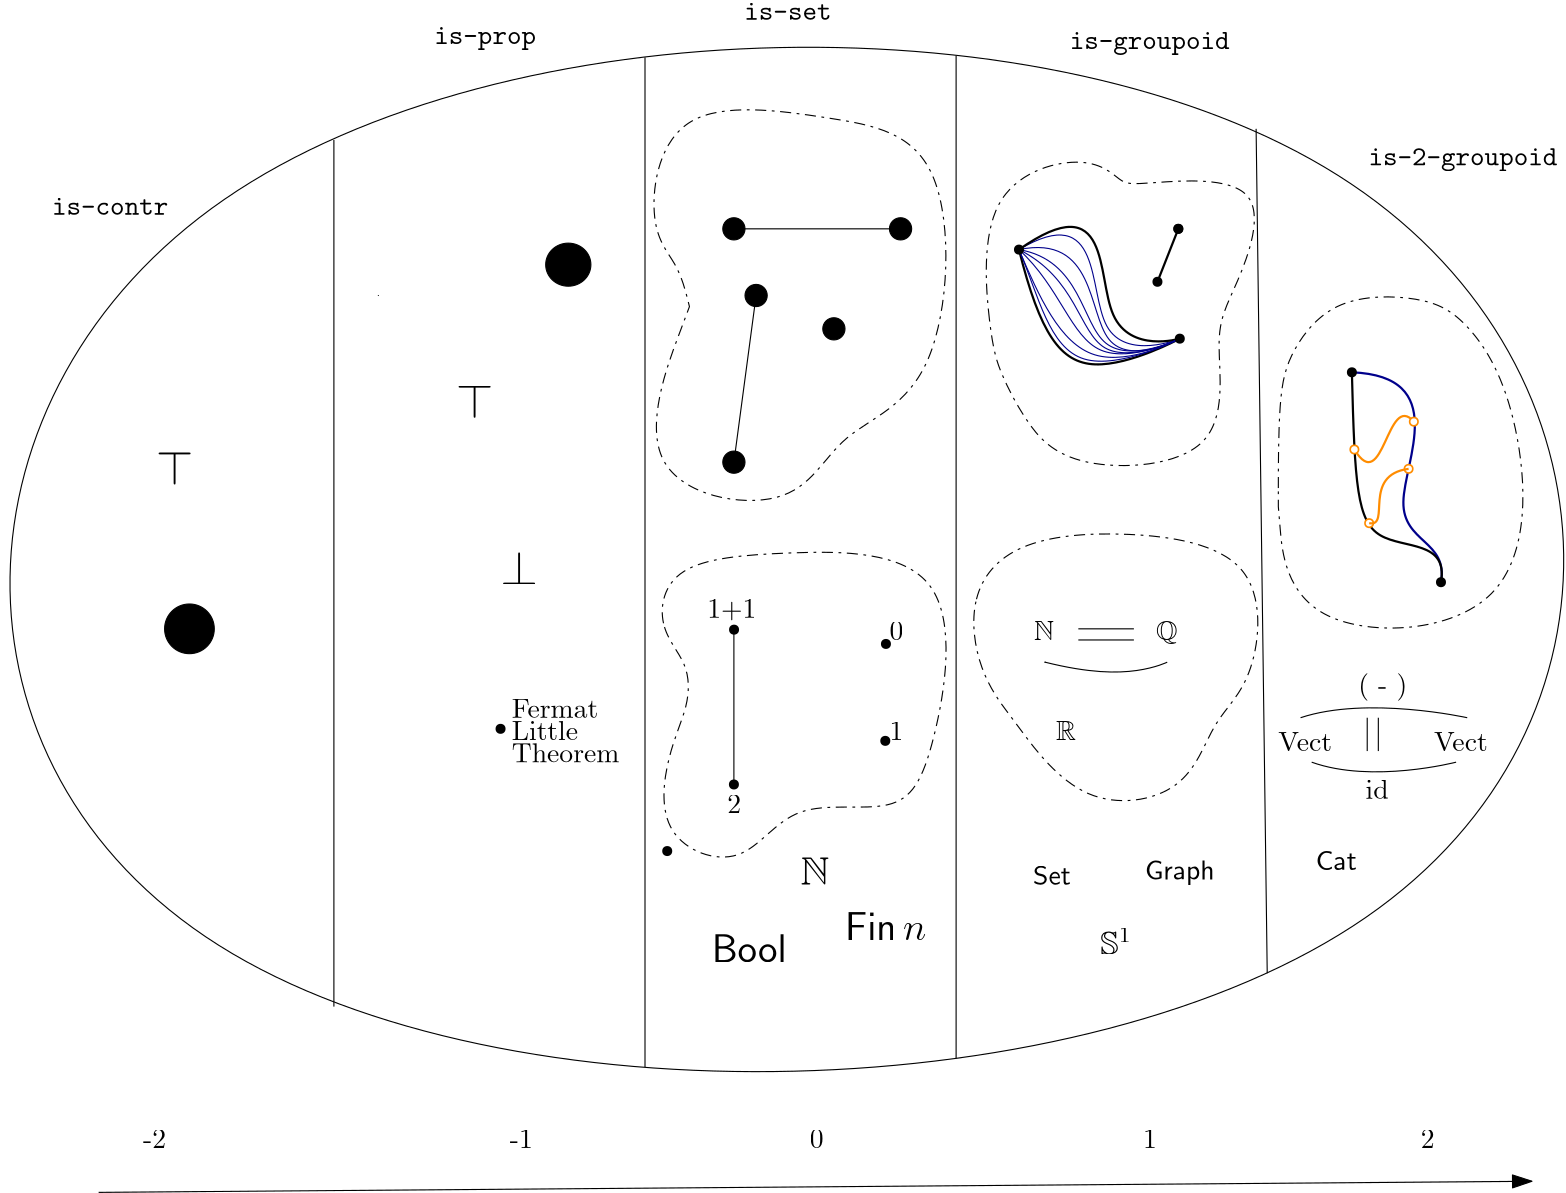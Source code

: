 <?xml version="1.0"?>
<!DOCTYPE ipe SYSTEM "ipe.dtd">
<ipe version="70212" creator="Ipe 7.2.12">
<info created="D:20191024152814" modified="D:20191024232435" tex="pdftex"/>
<preamble>\usepackage{amsmath}
\usepackage{amssymb}
\usepackage{amsfonts}</preamble>
<ipestyle name="basic">
<symbol name="arrow/arc(spx)">
<path stroke="sym-stroke" fill="sym-stroke" pen="sym-pen">
0 0 m
-1 0.333 l
-1 -0.333 l
h
</path>
</symbol>
<symbol name="arrow/farc(spx)">
<path stroke="sym-stroke" fill="white" pen="sym-pen">
0 0 m
-1 0.333 l
-1 -0.333 l
h
</path>
</symbol>
<symbol name="arrow/ptarc(spx)">
<path stroke="sym-stroke" fill="sym-stroke" pen="sym-pen">
0 0 m
-1 0.333 l
-0.8 0 l
-1 -0.333 l
h
</path>
</symbol>
<symbol name="arrow/fptarc(spx)">
<path stroke="sym-stroke" fill="white" pen="sym-pen">
0 0 m
-1 0.333 l
-0.8 0 l
-1 -0.333 l
h
</path>
</symbol>
<symbol name="mark/circle(sx)" transformations="translations">
<path fill="sym-stroke">
0.6 0 0 0.6 0 0 e
0.4 0 0 0.4 0 0 e
</path>
</symbol>
<symbol name="mark/disk(sx)" transformations="translations">
<path fill="sym-stroke">
0.6 0 0 0.6 0 0 e
</path>
</symbol>
<symbol name="mark/fdisk(sfx)" transformations="translations">
<group>
<path fill="sym-fill">
0.5 0 0 0.5 0 0 e
</path>
<path fill="sym-stroke" fillrule="eofill">
0.6 0 0 0.6 0 0 e
0.4 0 0 0.4 0 0 e
</path>
</group>
</symbol>
<symbol name="mark/box(sx)" transformations="translations">
<path fill="sym-stroke" fillrule="eofill">
-0.6 -0.6 m
0.6 -0.6 l
0.6 0.6 l
-0.6 0.6 l
h
-0.4 -0.4 m
0.4 -0.4 l
0.4 0.4 l
-0.4 0.4 l
h
</path>
</symbol>
<symbol name="mark/square(sx)" transformations="translations">
<path fill="sym-stroke">
-0.6 -0.6 m
0.6 -0.6 l
0.6 0.6 l
-0.6 0.6 l
h
</path>
</symbol>
<symbol name="mark/fsquare(sfx)" transformations="translations">
<group>
<path fill="sym-fill">
-0.5 -0.5 m
0.5 -0.5 l
0.5 0.5 l
-0.5 0.5 l
h
</path>
<path fill="sym-stroke" fillrule="eofill">
-0.6 -0.6 m
0.6 -0.6 l
0.6 0.6 l
-0.6 0.6 l
h
-0.4 -0.4 m
0.4 -0.4 l
0.4 0.4 l
-0.4 0.4 l
h
</path>
</group>
</symbol>
<symbol name="mark/cross(sx)" transformations="translations">
<group>
<path fill="sym-stroke">
-0.43 -0.57 m
0.57 0.43 l
0.43 0.57 l
-0.57 -0.43 l
h
</path>
<path fill="sym-stroke">
-0.43 0.57 m
0.57 -0.43 l
0.43 -0.57 l
-0.57 0.43 l
h
</path>
</group>
</symbol>
<symbol name="arrow/fnormal(spx)">
<path stroke="sym-stroke" fill="white" pen="sym-pen">
0 0 m
-1 0.333 l
-1 -0.333 l
h
</path>
</symbol>
<symbol name="arrow/pointed(spx)">
<path stroke="sym-stroke" fill="sym-stroke" pen="sym-pen">
0 0 m
-1 0.333 l
-0.8 0 l
-1 -0.333 l
h
</path>
</symbol>
<symbol name="arrow/fpointed(spx)">
<path stroke="sym-stroke" fill="white" pen="sym-pen">
0 0 m
-1 0.333 l
-0.8 0 l
-1 -0.333 l
h
</path>
</symbol>
<symbol name="arrow/linear(spx)">
<path stroke="sym-stroke" pen="sym-pen">
-1 0.333 m
0 0 l
-1 -0.333 l
</path>
</symbol>
<symbol name="arrow/fdouble(spx)">
<path stroke="sym-stroke" fill="white" pen="sym-pen">
0 0 m
-1 0.333 l
-1 -0.333 l
h
-1 0 m
-2 0.333 l
-2 -0.333 l
h
</path>
</symbol>
<symbol name="arrow/double(spx)">
<path stroke="sym-stroke" fill="sym-stroke" pen="sym-pen">
0 0 m
-1 0.333 l
-1 -0.333 l
h
-1 0 m
-2 0.333 l
-2 -0.333 l
h
</path>
</symbol>
<pen name="heavier" value="0.8"/>
<pen name="fat" value="1.2"/>
<pen name="ultrafat" value="2"/>
<symbolsize name="large" value="5"/>
<symbolsize name="small" value="2"/>
<symbolsize name="tiny" value="1.1"/>
<arrowsize name="large" value="10"/>
<arrowsize name="small" value="5"/>
<arrowsize name="tiny" value="3"/>
<color name="red" value="1 0 0"/>
<color name="green" value="0 1 0"/>
<color name="blue" value="0 0 1"/>
<color name="yellow" value="1 1 0"/>
<color name="orange" value="1 0.647 0"/>
<color name="gold" value="1 0.843 0"/>
<color name="purple" value="0.627 0.125 0.941"/>
<color name="gray" value="0.745"/>
<color name="brown" value="0.647 0.165 0.165"/>
<color name="navy" value="0 0 0.502"/>
<color name="pink" value="1 0.753 0.796"/>
<color name="seagreen" value="0.18 0.545 0.341"/>
<color name="turquoise" value="0.251 0.878 0.816"/>
<color name="violet" value="0.933 0.51 0.933"/>
<color name="darkblue" value="0 0 0.545"/>
<color name="darkcyan" value="0 0.545 0.545"/>
<color name="darkgray" value="0.663"/>
<color name="darkgreen" value="0 0.392 0"/>
<color name="darkmagenta" value="0.545 0 0.545"/>
<color name="darkorange" value="1 0.549 0"/>
<color name="darkred" value="0.545 0 0"/>
<color name="lightblue" value="0.678 0.847 0.902"/>
<color name="lightcyan" value="0.878 1 1"/>
<color name="lightgray" value="0.827"/>
<color name="lightgreen" value="0.565 0.933 0.565"/>
<color name="lightyellow" value="1 1 0.878"/>
<dashstyle name="dashed" value="[4] 0"/>
<dashstyle name="dotted" value="[1 3] 0"/>
<dashstyle name="dash dotted" value="[4 2 1 2] 0"/>
<dashstyle name="dash dot dotted" value="[4 2 1 2 1 2] 0"/>
<textsize name="large" value="\large"/>
<textsize name="Large" value="\Large"/>
<textsize name="LARGE" value="\LARGE"/>
<textsize name="huge" value="\huge"/>
<textsize name="Huge" value="\Huge"/>
<textsize name="small" value="\small"/>
<textsize name="footnote" value="\footnotesize"/>
<textsize name="tiny" value="\tiny"/>
<textstyle name="center" begin="\begin{center}" end="\end{center}"/>
<textstyle name="itemize" begin="\begin{itemize}" end="\end{itemize}"/>
<textstyle name="item" begin="\begin{itemize}\item{}" end="\end{itemize}"/>
<gridsize name="4 pts" value="4"/>
<gridsize name="8 pts (~3 mm)" value="8"/>
<gridsize name="16 pts (~6 mm)" value="16"/>
<gridsize name="32 pts (~12 mm)" value="32"/>
<gridsize name="10 pts (~3.5 mm)" value="10"/>
<gridsize name="20 pts (~7 mm)" value="20"/>
<gridsize name="14 pts (~5 mm)" value="14"/>
<gridsize name="28 pts (~10 mm)" value="28"/>
<gridsize name="56 pts (~20 mm)" value="56"/>
<anglesize name="90 deg" value="90"/>
<anglesize name="60 deg" value="60"/>
<anglesize name="45 deg" value="45"/>
<anglesize name="30 deg" value="30"/>
<anglesize name="22.5 deg" value="22.5"/>
<opacity name="10%" value="0.1"/>
<opacity name="30%" value="0.3"/>
<opacity name="50%" value="0.5"/>
<opacity name="75%" value="0.75"/>
<tiling name="falling" angle="-60" step="4" width="1"/>
<tiling name="rising" angle="30" step="4" width="1"/>
</ipestyle>
<page>
<layer name="alpha"/>
<view layers="alpha" active="alpha"/>
<path layer="alpha" matrix="0.346598 -0.265202 0.268508 0.350919 148.367 504.67" stroke="darkblue">
138 682 m
168 756
240 622
288 704
288 704 c
</path>
<path matrix="0.346598 -0.265202 0.268508 0.350919 148.367 504.67" stroke="darkblue">
138 682 m
180 730
250 620
288 704
288 704 c
</path>
<path matrix="1 0 0 1 -11.3074 -21.124" stroke="black">
-4 408
624 424
600 824
8 812 u
</path>
<path matrix="1 0 0 1 -3.30742 -21.124" stroke="black" dash="dash dotted">
376 684
372 696
368 752
408 764
420 752
424 752
476 756
460 712
452 700
460 652
400 648
384 668 u
</path>
<path matrix="0.346598 -0.265202 0.268508 0.350919 148.367 504.67" stroke="black" pen="heavier">
138 682 m
166 770
238 636
288 704
288 704 c
</path>
<path matrix="0.346598 -0.265202 0.268508 0.350919 148.367 504.67" stroke="black" pen="heavier">
138 682 m
194 638
250 620
288 704
288 704 c
</path>
<path matrix="0.346598 -0.265202 0.268508 0.350919 148.367 504.67" stroke="darkblue">
138 682 m
174 662
250 620
288 704
288 704 c
</path>
<path matrix="0.346598 -0.265202 0.268508 0.350919 148.367 504.67" stroke="darkblue">
138 682 m
184 678
248 624
288 704
288 704 c
</path>
<path matrix="0.346598 -0.265202 0.268508 0.350919 148.367 504.67" stroke="darkblue">
138 682 m
190 692
248 624
288 704
288 704 c
</path>
<path matrix="0.346598 -0.265202 0.268508 0.350919 148.367 504.67" stroke="darkblue">
138 682 m
184 706
248 624
288 704
288 704 c
</path>
<path matrix="0.346598 -0.265202 0.268508 0.350919 148.367 504.67" stroke="darkblue">
138 682 m
174 662
240 604
288 704
288 704 c
</path>
<path matrix="1 0 0 1 -11.3074 -21.124" stroke="black" dash="dotted" pen="heavier">
32 672 m
32 672 l
</path>
<path matrix="1 0 0 1 -11.3074 -21.124" stroke="black" dash="dotted" pen="heavier">
32 672 m
32 672 l
</path>
<path matrix="1 0 0 1 -11.3074 -21.124" stroke="black" dash="dotted" pen="heavier">
48 640 m
48 640 l
</path>
<path matrix="1 0 0 1 -11.3074 -21.124" stroke="black" dash="dotted" pen="heavier">
48 640 m
48 640 l
</path>
<path matrix="1 0 0 1 -11.3074 -21.124" stroke="black" dash="dotted" pen="heavier">
36 624 m
36 624 l
</path>
<path matrix="1 0 0 1 -11.3074 -21.124" stroke="black" dash="dotted" pen="heavier">
32 608 m
32 608 l
</path>
<path matrix="1 0 0 1 -11.3074 -21.124" stroke="black" dash="dotted" pen="heavier">
28 656 m
28 656 l
</path>
<path matrix="1 0 0 1 -11.3074 -21.124" stroke="black" dash="dotted">
24 624 m
24 624 l
</path>
<path matrix="1 0 0 1 -11.3074 -21.124" stroke="black" dash="dotted">
32 664 m
32 664 l
</path>
<path matrix="7 0 0 0.818182 -251.307 85.785" stroke="black" dash="dotted">
40 588 m
40 588 l
</path>
<path matrix="1 0 0 1 -11.3074 -21.124" stroke="black" dash="dotted">
36 600 m
36 600 l
</path>
<path matrix="1 0 0 1 -11.3074 -21.124" stroke="black" dash="dotted">
64 548 m
64 548 l
</path>
<path matrix="1 0 0 1 -11.3074 -21.124" stroke="black" pen="0.4">
144 456 m
144 704 l
144 768 l
</path>
<path matrix="1 0 0 1 -11.3074 -21.124" stroke="black" cap="1">
160 712 m
160 712 l
</path>
<path matrix="1 0 0 1 -11.3074 -21.124" stroke="black">
240 616 m
240 616 l
240 616 l
</path>
<path matrix="1 0 0 1 -11.3074 -21.124" stroke="black">
256 434.225 m
256 797.715 l
</path>
<path matrix="1 0 0 1 -11.3074 -21.124" stroke="black">
368 437.383 m
368 798.304 l
</path>
<path matrix="1 0 0 1 -11.3074 -21.124" stroke="black">
480 468 m
476 772 l
</path>
<path matrix="0.642976 0 0 0.612574 98.7696 327.08" stroke="black" fill="black">
12.6491 0 0 12.6491 184 612 e
</path>
<text matrix="1 0 0 1 0.692584 46.876" transformations="translations" pos="212 500" stroke="black" type="label" width="0" height="0" depth="0" valign="baseline"></text>
<text matrix="1 0 0 1 12.6926 50.876" transformations="translations" pos="184 488" stroke="black" type="label" width="31.161" height="6.808" depth="0" valign="baseline">Fermat</text>
<text transformations="translations" pos="44 384" stroke="black" type="label" width="0" height="0" depth="0" valign="baseline"></text>
<text matrix="1 0 0 1 0.692584 66.876" transformations="translations" pos="196 464" stroke="black" type="label" width="23.938" height="6.918" depth="0" valign="baseline">Little</text>
<text matrix="1 0 0 1 -7.30742 70.876" transformations="translations" pos="204 452" stroke="black" type="label" width="38.771" height="6.918" depth="0" valign="baseline">Theorem</text>
<path matrix="1 0 0 1 -11.3074 -21.124" stroke="black" dash="dash dotted">
272 708
268 724
256 736
264 784
324 776
368 768
364 676
324 664
312 632
248 644
272 708
272 708
272 708
272 708
272 708 u
</path>
<path matrix="1 0 0 1 -11.3074 -21.124" stroke="black">
288 736 m
348 736 l
</path>
<path matrix="1 0 0 1 -11.3074 -21.124" stroke="black">
296 712 m
288 652 l
</path>
<path matrix="1 0 0 1 -11.3074 -21.124" stroke="black" fill="black">
4 0 0 4 288 736 e
</path>
<path matrix="1 0 0 1 -11.3074 -21.124" stroke="black" fill="black">
4 0 0 4 348 736 e
</path>
<path matrix="1 0 0 1 -11.3074 -21.124" stroke="black" fill="black">
4 0 0 4 296 712 e
</path>
<path matrix="1 0 0 1 -11.3074 -21.124" stroke="black" fill="black">
4 0 0 4 288 652 e
</path>
<path matrix="1 0 0 1 -11.3074 -21.124" stroke="black" fill="black">
4 0 0 4 324 700 e
</path>
<path matrix="1 0 0 1 -11.3074 -21.124" stroke="black" dash="dash dotted">
272 580
260 592
264 616
304 620
372 620
360 544
348 524
308 532
292 504
260 516
264 548
272 564 u
</path>
<path matrix="1 0 0 1 -11.3074 -21.124" stroke="black">
288 592 m
288 536 l
</path>
<text matrix="1 0 0 1 -16.931 -29.1617" transformations="translations" pos="284 604" stroke="black" type="label" width="17.711" height="6.421" depth="0.83" valign="baseline">1+1</text>
<text matrix="1 0 0 1 -13.6962 -23.5459" transformations="translations" pos="288 528" stroke="black" type="label" width="4.981" height="6.42" depth="0" valign="baseline">2</text>
<text matrix="1 0 0 1 -11.3074 -21.124" transformations="translations" pos="344 588" stroke="black" type="label" width="4.981" height="6.42" depth="0" valign="baseline">0</text>
<text matrix="1 0 0 1 -11.3074 -21.124" transformations="translations" pos="344 552" stroke="black" type="label" width="4.981" height="6.42" depth="0" valign="baseline">1</text>
<text matrix="1 0 0 1 -11.3074 -21.124" transformations="translations" pos="312 500" stroke="black" type="label" width="10.361" height="9.883" depth="0" valign="baseline" size="Large" style="math">\mathbb{N}</text>
<text matrix="1 0 0 1 -11.3074 -21.124" transformations="translations" pos="328 480" stroke="black" type="label" width="29.265" height="9.963" depth="0" valign="baseline" size="Large" style="math">\mathsf{Fin}\,n</text>
<path matrix="1 0 0 1 -11.3074 -21.124" stroke="black" dash="dash dotted">
376 576
372 604
388 624
428 628
480 620
476 572
460 560
452.004 532.099
413.268 526.074
388 560
388 560 u
</path>
<path matrix="1 0 0 1 -11.3074 -21.124" stroke="black" dash="dash dotted">
396 752 m
396 752 l
</path>
<path matrix="1 0 0 1 -11.3074 -21.124" stroke="black">
396 752 m
396 752 l
</path>
<path matrix="1 0 0 1 -11.3074 -21.124" stroke="black" dash="dash dotted">
484 636
484 636
484 676
488 692
504 712
536 712
552 704
572 672
576 592
488 588
484 636
484 636 u
</path>
<path matrix="1 0 0 1 -11.3074 -21.124" stroke="black" dash="dash dotted">
488 696 m
488 696 l
</path>
<text matrix="1 0 0 1 0.409251 -5.28723" transformations="translations" pos="384 484" stroke="black" type="label" width="13.56" height="6.918" depth="0" valign="baseline" style="math">\mathsf{Set}</text>
<text matrix="1 0 0 1 -27.3074 -5.124" transformations="translations" pos="420 536" stroke="black" type="label" width="7.195" height="6.863" depth="0" valign="baseline" style="math">\mathbb{R}</text>
<text matrix="1 0 0 1 -11.3074 -21.124" transformations="translations" pos="396 588" stroke="black" type="label" width="7.195" height="6.863" depth="0" valign="baseline" style="math">\mathbb{N}</text>
<text matrix="1 0 0 1 -15.3074 -25.124" transformations="translations" pos="444 592" stroke="black" type="label" width="7.749" height="6.864" depth="1.66" valign="baseline" style="math">\mathbb{Q}</text>
<path matrix="1 0 0 1 -11.3074 -21.124" stroke="black">
412 592 m
432 592 l
</path>
<path matrix="1 0 0 1 -15.3074 -21.124" stroke="black">
416 588 m
436 588 l
</path>
<path matrix="1 0 0 1 -11.3074 -21.124" stroke="black">
400 580 m
416 576
436 576
444 580
444 580 c
</path>
<path matrix="1 0 0 1 -11.3074 -21.124" stroke="black" cap="1">
400 580 m
400 580 l
</path>
<path matrix="1 0 0 1 -11.3074 -21.124" stroke="black" cap="1">
400 580 m
400 580 l
</path>
<text matrix="1 0 0 1 -15.3074 -33.124" transformations="translations" pos="488 560" stroke="black" type="label" width="19.372" height="6.808" depth="0" valign="baseline">Vect</text>
<text matrix="1 0 0 1 -11.3074 -41.124" transformations="translations" pos="540 568" stroke="black" type="label" width="19.372" height="6.808" depth="0" valign="baseline">Vect</text>
<text matrix="1 0 0 1 -29.8502 -35.9418" transformations="translations" pos="516 520" stroke="black" type="label" width="14.75" height="6.918" depth="0" valign="baseline" style="math">\mathsf{Cat}</text>
<path stroke="black" arrow="normal/normal">
48 368 m
564 372 l
</path>
<text matrix="1 0 0 1 0 -8" transformations="translations" pos="304 392" stroke="black" type="label" width="4.981" height="6.42" depth="0" valign="baseline">0</text>
<text matrix="1 0 0 1 0 -8" transformations="translations" pos="196 392" stroke="black" type="label" width="8.302" height="6.42" depth="0" valign="baseline">-1</text>
<text matrix="1 0 0 1 0 -12" transformations="translations" pos="64 396" stroke="black" type="label" width="8.302" height="6.42" depth="0" valign="baseline">-2</text>
<text matrix="1 0 0 1 0 -4" transformations="translations" pos="424 388" stroke="black" type="label" width="4.981" height="6.42" depth="0" valign="baseline">1</text>
<text matrix="1 0 0 1 0 -4" transformations="translations" pos="524 388" stroke="black" type="label" width="4.981" height="6.42" depth="0" valign="baseline">2</text>
<path matrix="1 0 0 1 -15.3074 -29.124" stroke="black">
520 568 m
520 556 l
520 556 l
</path>
<path matrix="1 0 0 1 -15.3074 -29.124" stroke="black" fill="black">
524 568 m
524 556 l
</path>
<path matrix="1 0 0 1 -11.3074 -21.124" stroke="black">
496 544 m
517.735 536.154
548 544
548 544 c
</path>
<text matrix="1 0 0 1 -15.888 -30.2519" transformations="translations" pos="520 540" stroke="black" type="label" width="8.302" height="6.918" depth="0" valign="baseline">id</text>
<path matrix="1 0 0 1 -11.3074 -21.124" stroke="black">
492 560 m
516 568
552 560
552 560 c
</path>
<text matrix="1 0 0 1 -14.5668 -28.5318" transformations="translations" pos="516 576" stroke="black" type="label" width="17.711" height="7.473" depth="2.49" valign="baseline">( - )</text>
<path matrix="1 0 0 1 -11.3074 -21.124" stroke="black" fill="black">
8.94427 0 0 8.94427 92 592 e
</path>
<text matrix="1 0 0 1 4.69258 -33.124" transformations="translations" pos="188 620" stroke="black" type="label" width="13.39" height="11.955" depth="0" valign="baseline" size="LARGE" style="math">\bot</text>
<use matrix="0.346598 -0.265202 0.268508 0.350919 148.367 504.67" name="mark/disk(sx)" pos="138 682" size="normal" stroke="black"/>
<use matrix="0.346598 -0.265202 0.268508 0.350919 148.367 504.67" name="mark/disk(sx)" pos="288 704" size="normal" stroke="black"/>
<use matrix="1 0 0 1 -11.3074 -21.124" name="mark/disk(sx)" pos="448 736" size="normal" stroke="black"/>
<use matrix="1 0 0 1 -11.3074 -21.124" name="mark/disk(sx)" pos="448 736" size="normal" stroke="black"/>
<text matrix="1 0 0 1 -27.3074 -49.124" transformations="translations" pos="96 672" stroke="black" type="label" width="13.39" height="11.955" depth="0" valign="baseline" size="LARGE" style="math">\top</text>
<text matrix="1 0 0 1 80.6926 -25.124" transformations="translations" pos="96 672" stroke="black" type="label" width="13.39" height="11.955" depth="0" valign="baseline" size="LARGE" style="math">\top</text>
<text matrix="1 0 0 1 -43.3074 -49.124" transformations="translations" pos="312 500" stroke="black" type="label" width="27.065" height="9.963" depth="0" valign="baseline" size="Large" style="math">\mathsf{Bool}</text>
<use matrix="1 0 0 1 -11.3074 -21.124" name="mark/disk(sx)" pos="204 556" size="normal" stroke="black"/>
<use matrix="1 0 0 1 -11.3074 -21.124" name="mark/disk(sx)" pos="264 512" size="normal" stroke="black"/>
<use matrix="1 0 0 1 -11.3074 -21.124" name="mark/disk(sx)" pos="288.058 591.702" size="normal" stroke="black"/>
<use matrix="1 0 0 1 -11.3074 -21.124" name="mark/disk(sx)" pos="288.008 535.965" size="normal" stroke="black"/>
<use matrix="1 0 0 1 -11.3074 -21.124" name="mark/disk(sx)" pos="342.738 586.562" size="normal" stroke="black"/>
<use matrix="1 0 0 1 -11.3074 -21.124" name="mark/disk(sx)" pos="342.504 551.67" size="normal" stroke="black"/>
<text matrix="1 0 0 1 -22.2005 -1.90272" transformations="translations" pos="446.87 482.575" stroke="black" type="label" width="25.128" height="6.926" depth="1.93" valign="baseline" style="math">\mathsf{Graph}</text>
<text matrix="1 0 0 1 1.42876 -106.443" transformations="translations" pos="407.149 560.122" stroke="black" type="label" width="11.374" height="9.475" depth="0" valign="baseline" size="large" style="math">\mathbb{S}^1</text>
<use matrix="1 0 0 1 -11.3074 -21.124" name="mark/disk(sx)" pos="440.482 716.938" size="normal" stroke="black"/>
<path matrix="1 0 0 1 -11.3074 -21.124" stroke="black" pen="heavier">
440.482 716.938 m
448 736 l
448 736 l
</path>
<path matrix="1 0 0 1 3.62212 -16.9496" stroke="darkblue" pen="heavier">
495.55 680.173 m
531.044 678.802
497.534 617.764
530.241 619.649
527.623 604.616 c
</path>
<path matrix="1 0 0 1 3.62212 -16.9496" stroke="black" pen="heavier">
495.55 680.173 m
496.578 639.461
498.216 613.414
530.241 619.649
527.623 604.616 c
</path>
<use matrix="0.132536 -0.385252 0.321295 0.248509 261.76 546.905" name="mark/disk(sx)" pos="138 682" size="normal" stroke="black"/>
<use matrix="0.132536 -0.385252 0.321295 0.248509 266.884 523.669" name="mark/disk(sx)" pos="288 704" size="normal" stroke="black"/>
<path matrix="1 0 0 1 3.62212 -16.9496" stroke="darkorange" pen="heavier">
496.448 652.389 m
506.973 635.075
508.206 673.538
517.849 662.404 c
</path>
<use matrix="1 0 0 1 3.62212 -16.9496" name="mark/fdisk(sfx)" pos="501.769 625.87" size="normal" stroke="darkorange" fill="white"/>
<use matrix="1 0 0 1 3.62212 -16.9496" name="mark/fdisk(sfx)" pos="515.965 645.423" size="normal" stroke="darkorange" fill="white"/>
<use matrix="1 0 0 1 3.62212 -16.9496" name="mark/fdisk(sfx)" pos="496.448 652.389" size="normal" stroke="darkorange" fill="white"/>
<use matrix="1 0 0 1 3.62212 -16.9496" name="mark/fdisk(sfx)" pos="517.849 662.404" size="normal" stroke="darkorange" fill="white"/>
<path matrix="1 0 0 1 3.62212 -16.9496" stroke="darkorange" pen="heavier">
501.769 625.87 m
509.746 624.349
499.045 643.221
515.965 645.423 c
</path>
<text matrix="1 0 0 1 -6.30288 -45.829" transformations="translations" pos="37.5152 765.784" stroke="black" type="label" width="41.843" height="6.088" depth="0" valign="baseline">\texttt{is-contr}</text>
<text matrix="1 0 0 1 131.319 15.6714" transformations="translations" pos="37.5152 765.784" stroke="black" type="label" width="36.612" height="6.092" depth="2.21" valign="baseline">\texttt{is-prop}</text>
<text matrix="1 0 0 1 242.931 24.384" transformations="translations" pos="37.5152 765.784" stroke="black" type="label" width="31.382" height="6.088" depth="0" valign="baseline">\texttt{is-set}</text>
<text matrix="1 0 0 1 360.067 13.8273" transformations="translations" pos="37.5152 765.784" stroke="black" type="label" width="57.534" height="6.092" depth="2.21" valign="baseline">\texttt{is-groupoid}</text>
<text matrix="1 0 0 1 467.593 -27.9938" transformations="translations" pos="37.5152 765.784" stroke="black" type="label" width="67.994" height="6.092" depth="2.21" valign="baseline">\texttt{is-2-groupoid}</text>
</page>
</ipe>
